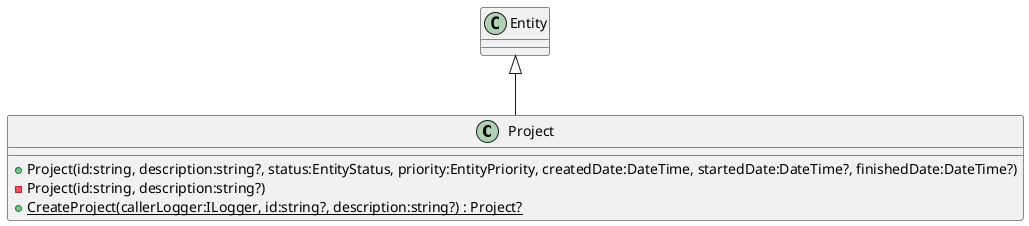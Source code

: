 @startuml
class Project {
    + Project(id:string, description:string?, status:EntityStatus, priority:EntityPriority, createdDate:DateTime, startedDate:DateTime?, finishedDate:DateTime?)
    - Project(id:string, description:string?)
    + {static} CreateProject(callerLogger:ILogger, id:string?, description:string?) : Project?
}
Entity <|-- Project
@enduml
